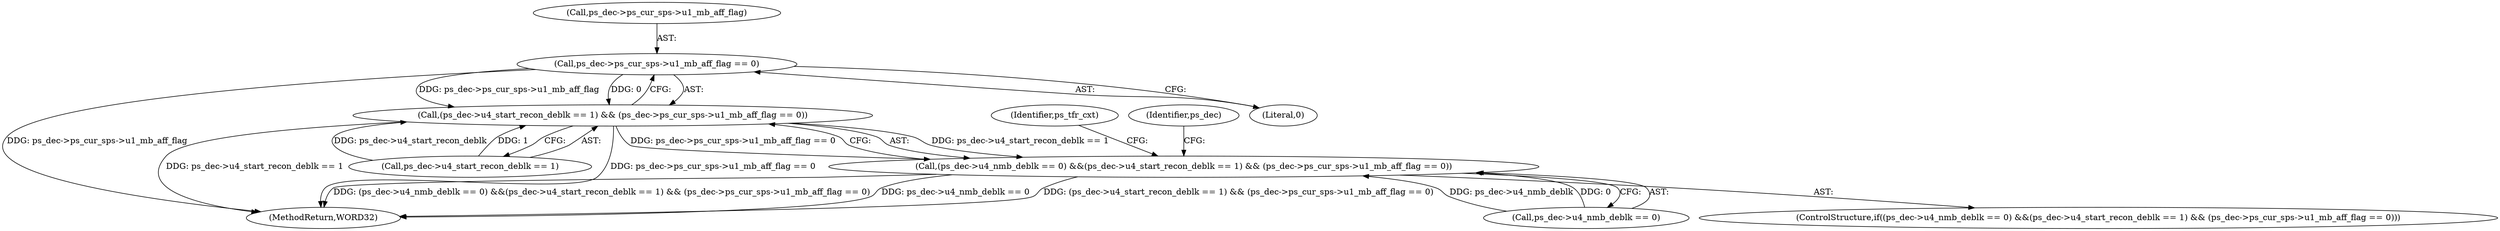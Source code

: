digraph "0_Android_a78887bcffbc2995cf9ed72e0697acf560875e9e@pointer" {
"1001606" [label="(Call,ps_dec->ps_cur_sps->u1_mb_aff_flag == 0)"];
"1001600" [label="(Call,(ps_dec->u4_start_recon_deblk == 1) && (ps_dec->ps_cur_sps->u1_mb_aff_flag == 0))"];
"1001594" [label="(Call,(ps_dec->u4_nmb_deblk == 0) &&(ps_dec->u4_start_recon_deblk == 1) && (ps_dec->ps_cur_sps->u1_mb_aff_flag == 0))"];
"1002129" [label="(MethodReturn,WORD32)"];
"1001606" [label="(Call,ps_dec->ps_cur_sps->u1_mb_aff_flag == 0)"];
"1001607" [label="(Call,ps_dec->ps_cur_sps->u1_mb_aff_flag)"];
"1001600" [label="(Call,(ps_dec->u4_start_recon_deblk == 1) && (ps_dec->ps_cur_sps->u1_mb_aff_flag == 0))"];
"1001601" [label="(Call,ps_dec->u4_start_recon_deblk == 1)"];
"1001682" [label="(Identifier,ps_dec)"];
"1001619" [label="(Identifier,ps_tfr_cxt)"];
"1001612" [label="(Literal,0)"];
"1001595" [label="(Call,ps_dec->u4_nmb_deblk == 0)"];
"1001594" [label="(Call,(ps_dec->u4_nmb_deblk == 0) &&(ps_dec->u4_start_recon_deblk == 1) && (ps_dec->ps_cur_sps->u1_mb_aff_flag == 0))"];
"1001593" [label="(ControlStructure,if((ps_dec->u4_nmb_deblk == 0) &&(ps_dec->u4_start_recon_deblk == 1) && (ps_dec->ps_cur_sps->u1_mb_aff_flag == 0)))"];
"1001606" -> "1001600"  [label="AST: "];
"1001606" -> "1001612"  [label="CFG: "];
"1001607" -> "1001606"  [label="AST: "];
"1001612" -> "1001606"  [label="AST: "];
"1001600" -> "1001606"  [label="CFG: "];
"1001606" -> "1002129"  [label="DDG: ps_dec->ps_cur_sps->u1_mb_aff_flag"];
"1001606" -> "1001600"  [label="DDG: ps_dec->ps_cur_sps->u1_mb_aff_flag"];
"1001606" -> "1001600"  [label="DDG: 0"];
"1001600" -> "1001594"  [label="AST: "];
"1001600" -> "1001601"  [label="CFG: "];
"1001601" -> "1001600"  [label="AST: "];
"1001594" -> "1001600"  [label="CFG: "];
"1001600" -> "1002129"  [label="DDG: ps_dec->ps_cur_sps->u1_mb_aff_flag == 0"];
"1001600" -> "1002129"  [label="DDG: ps_dec->u4_start_recon_deblk == 1"];
"1001600" -> "1001594"  [label="DDG: ps_dec->u4_start_recon_deblk == 1"];
"1001600" -> "1001594"  [label="DDG: ps_dec->ps_cur_sps->u1_mb_aff_flag == 0"];
"1001601" -> "1001600"  [label="DDG: ps_dec->u4_start_recon_deblk"];
"1001601" -> "1001600"  [label="DDG: 1"];
"1001594" -> "1001593"  [label="AST: "];
"1001594" -> "1001595"  [label="CFG: "];
"1001595" -> "1001594"  [label="AST: "];
"1001619" -> "1001594"  [label="CFG: "];
"1001682" -> "1001594"  [label="CFG: "];
"1001594" -> "1002129"  [label="DDG: (ps_dec->u4_start_recon_deblk == 1) && (ps_dec->ps_cur_sps->u1_mb_aff_flag == 0)"];
"1001594" -> "1002129"  [label="DDG: (ps_dec->u4_nmb_deblk == 0) &&(ps_dec->u4_start_recon_deblk == 1) && (ps_dec->ps_cur_sps->u1_mb_aff_flag == 0)"];
"1001594" -> "1002129"  [label="DDG: ps_dec->u4_nmb_deblk == 0"];
"1001595" -> "1001594"  [label="DDG: ps_dec->u4_nmb_deblk"];
"1001595" -> "1001594"  [label="DDG: 0"];
}
